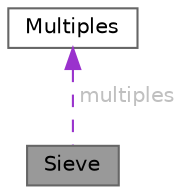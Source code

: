 digraph "Sieve"
{
 // LATEX_PDF_SIZE
  bgcolor="transparent";
  edge [fontname=Helvetica,fontsize=10,labelfontname=Helvetica,labelfontsize=10];
  node [fontname=Helvetica,fontsize=10,shape=box,height=0.2,width=0.4];
  Node1 [id="Node000001",label="Sieve",height=0.2,width=0.4,color="gray40", fillcolor="grey60", style="filled", fontcolor="black",tooltip="Loop body for parallel_reduce."];
  Node2 -> Node1 [id="edge1_Node000001_Node000002",dir="back",color="darkorchid3",style="dashed",tooltip=" ",label=" multiples",fontcolor="grey" ];
  Node2 [id="Node000002",label="Multiples",height=0.2,width=0.4,color="gray40", fillcolor="white", style="filled",URL="$class_multiples.html",tooltip=" "];
}
